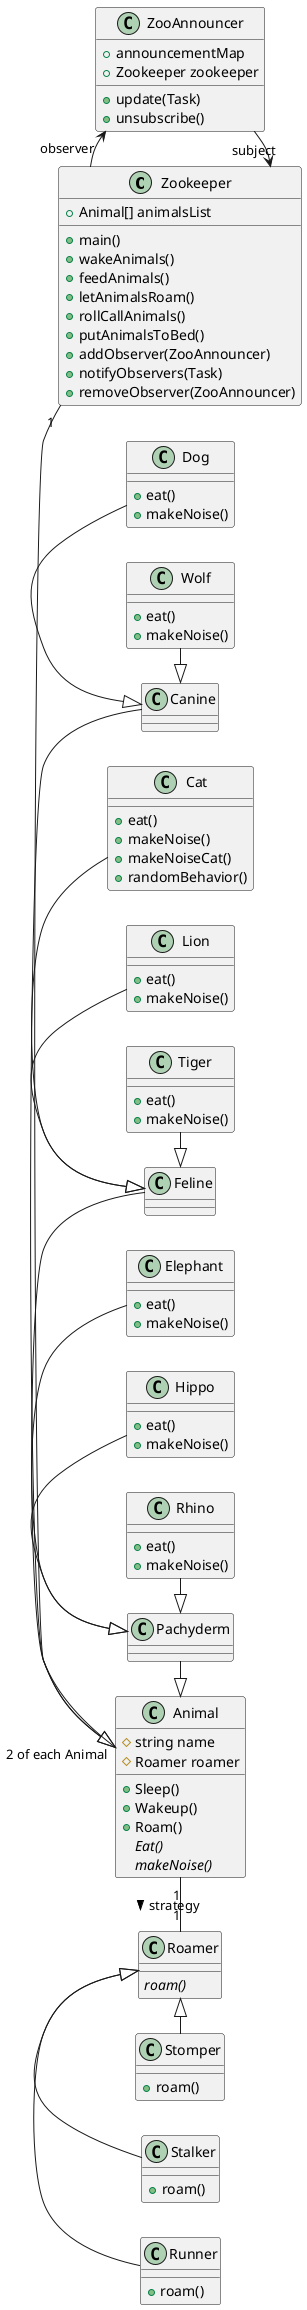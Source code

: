 @startuml Q2-With-Observer
left to right direction

Zookeeper "1" - "2 of each Animal" Animal
Animal "1" - "1" Roamer : strategy >
Runner -up|> Roamer
Stalker -up|> Roamer
Stomper -up|> Roamer

Zookeeper : {field} +Animal[] animalsList
Zookeeper : +main()
Zookeeper : +wakeAnimals()
Zookeeper : +feedAnimals()
Zookeeper : +letAnimalsRoam()
Zookeeper : +rollCallAnimals()
Zookeeper : +putAnimalsToBed()
Zookeeper : +addObserver(ZooAnnouncer)
Zookeeper : +notifyObservers(Task)
Zookeeper : +removeObserver(ZooAnnouncer)

ZooAnnouncer : {field} +announcementMap
ZooAnnouncer : {field} +Zookeeper zookeeper
ZooAnnouncer : +update(Task)
ZooAnnouncer : +unsubscribe()

ZooAnnouncer -> "subject" Zookeeper
Zookeeper -> "observer" ZooAnnouncer

Animal : {field} #string name
Animal : {field} #Roamer roamer
Animal : +Sleep()
Animal : +Wakeup()
Animal : +Roam()
Animal : {abstract} Eat()
Animal : {abstract} makeNoise()

Roamer : {abstract} roam()

Runner : +roam()
Stalker : +roam()
Stomper : +roam()

Canine -down|> Animal
Feline -down|> Animal
Pachyderm -down|> Animal

Dog -|> Canine
Wolf -|> Canine

Cat -|> Feline
Lion -|> Feline
Tiger -|> Feline

Elephant -|> Pachyderm
Hippo -|> Pachyderm
Rhino -|> Pachyderm

Dog : +eat()
Dog : +makeNoise()

Wolf : +eat()
Wolf : +makeNoise()

Cat : +eat()
Cat : +makeNoise()
Cat : +makeNoiseCat()
Cat : +randomBehavior()

Lion : +eat()
Lion : +makeNoise()

Tiger : +eat()
Tiger : +makeNoise()

Elephant : +eat()
Elephant : +makeNoise()

Hippo : +eat()
Hippo : +makeNoise()

Rhino : +eat()
Rhino : +makeNoise()


@enduml